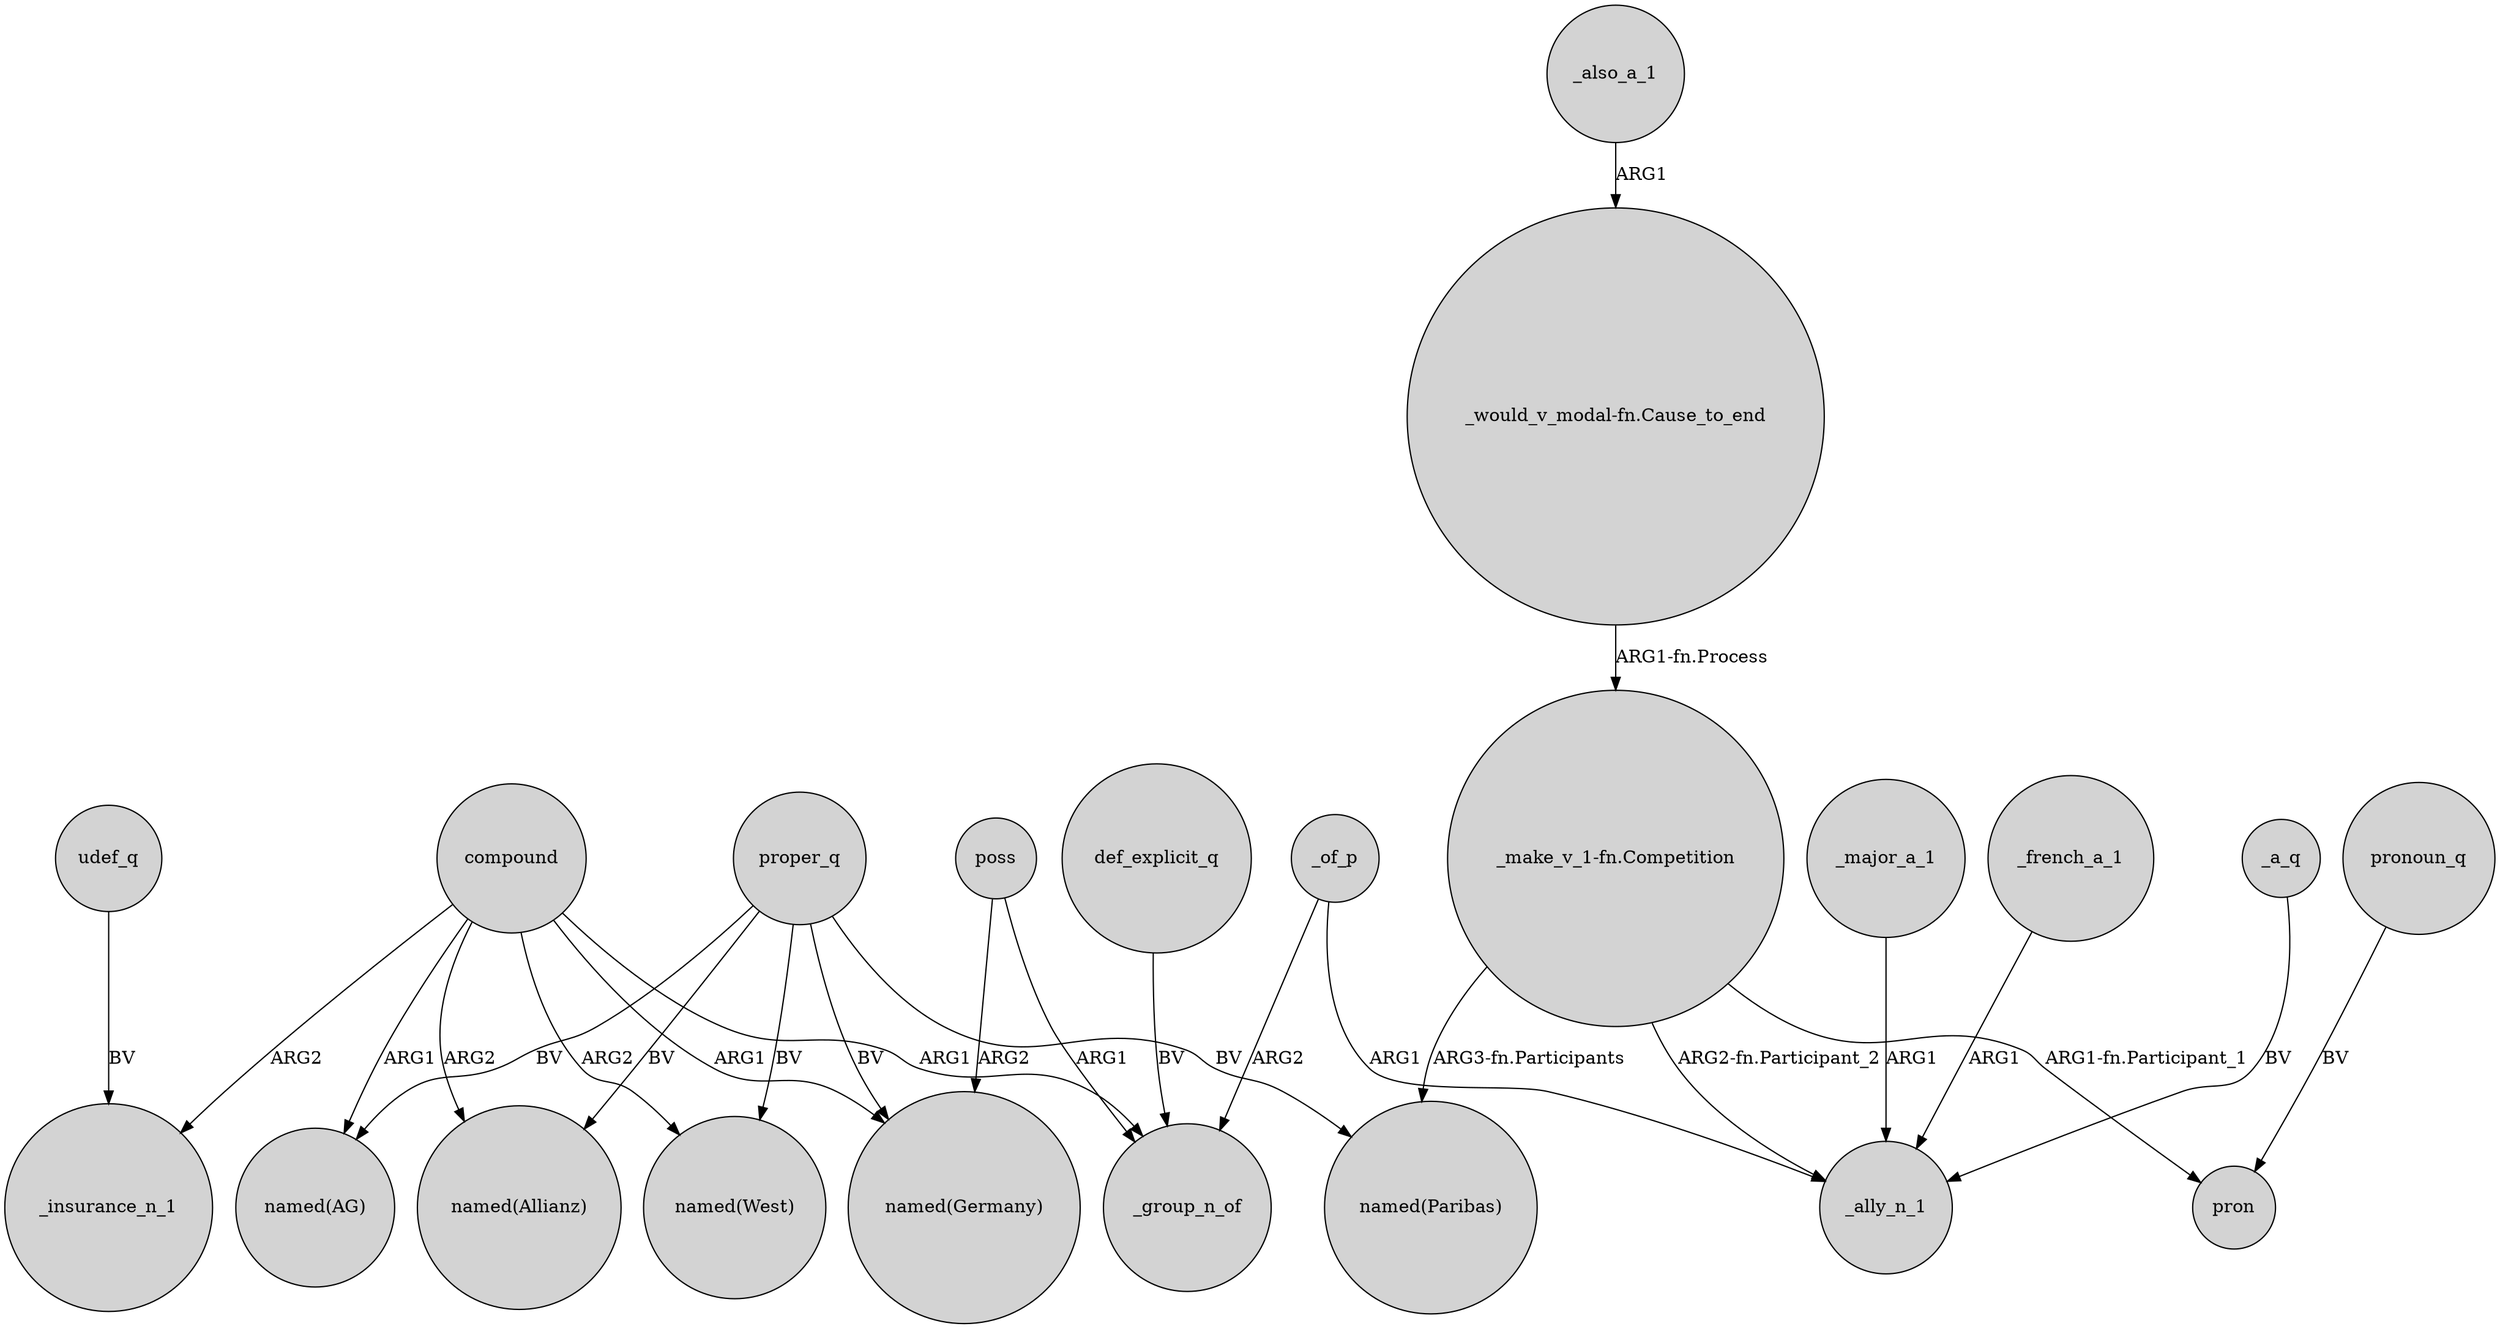 digraph {
	node [shape=circle style=filled]
	udef_q -> _insurance_n_1 [label=BV]
	compound -> "named(AG)" [label=ARG1]
	"_would_v_modal-fn.Cause_to_end" -> "_make_v_1-fn.Competition" [label="ARG1-fn.Process"]
	proper_q -> "named(Paribas)" [label=BV]
	_also_a_1 -> "_would_v_modal-fn.Cause_to_end" [label=ARG1]
	proper_q -> "named(Allianz)" [label=BV]
	compound -> _group_n_of [label=ARG1]
	_a_q -> _ally_n_1 [label=BV]
	compound -> "named(Allianz)" [label=ARG2]
	pronoun_q -> pron [label=BV]
	compound -> "named(West)" [label=ARG2]
	"_make_v_1-fn.Competition" -> pron [label="ARG1-fn.Participant_1"]
	compound -> "named(Germany)" [label=ARG1]
	poss -> "named(Germany)" [label=ARG2]
	"_make_v_1-fn.Competition" -> _ally_n_1 [label="ARG2-fn.Participant_2"]
	proper_q -> "named(West)" [label=BV]
	def_explicit_q -> _group_n_of [label=BV]
	proper_q -> "named(AG)" [label=BV]
	_major_a_1 -> _ally_n_1 [label=ARG1]
	compound -> _insurance_n_1 [label=ARG2]
	_of_p -> _group_n_of [label=ARG2]
	_french_a_1 -> _ally_n_1 [label=ARG1]
	_of_p -> _ally_n_1 [label=ARG1]
	"_make_v_1-fn.Competition" -> "named(Paribas)" [label="ARG3-fn.Participants"]
	poss -> _group_n_of [label=ARG1]
	proper_q -> "named(Germany)" [label=BV]
}
